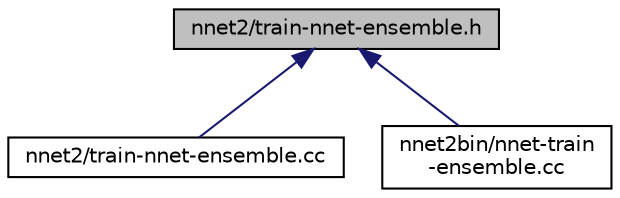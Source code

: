 digraph "nnet2/train-nnet-ensemble.h"
{
  edge [fontname="Helvetica",fontsize="10",labelfontname="Helvetica",labelfontsize="10"];
  node [fontname="Helvetica",fontsize="10",shape=record];
  Node125 [label="nnet2/train-nnet-ensemble.h",height=0.2,width=0.4,color="black", fillcolor="grey75", style="filled", fontcolor="black"];
  Node125 -> Node126 [dir="back",color="midnightblue",fontsize="10",style="solid",fontname="Helvetica"];
  Node126 [label="nnet2/train-nnet-ensemble.cc",height=0.2,width=0.4,color="black", fillcolor="white", style="filled",URL="$train-nnet-ensemble_8cc.html"];
  Node125 -> Node127 [dir="back",color="midnightblue",fontsize="10",style="solid",fontname="Helvetica"];
  Node127 [label="nnet2bin/nnet-train\l-ensemble.cc",height=0.2,width=0.4,color="black", fillcolor="white", style="filled",URL="$nnet-train-ensemble_8cc.html"];
}
